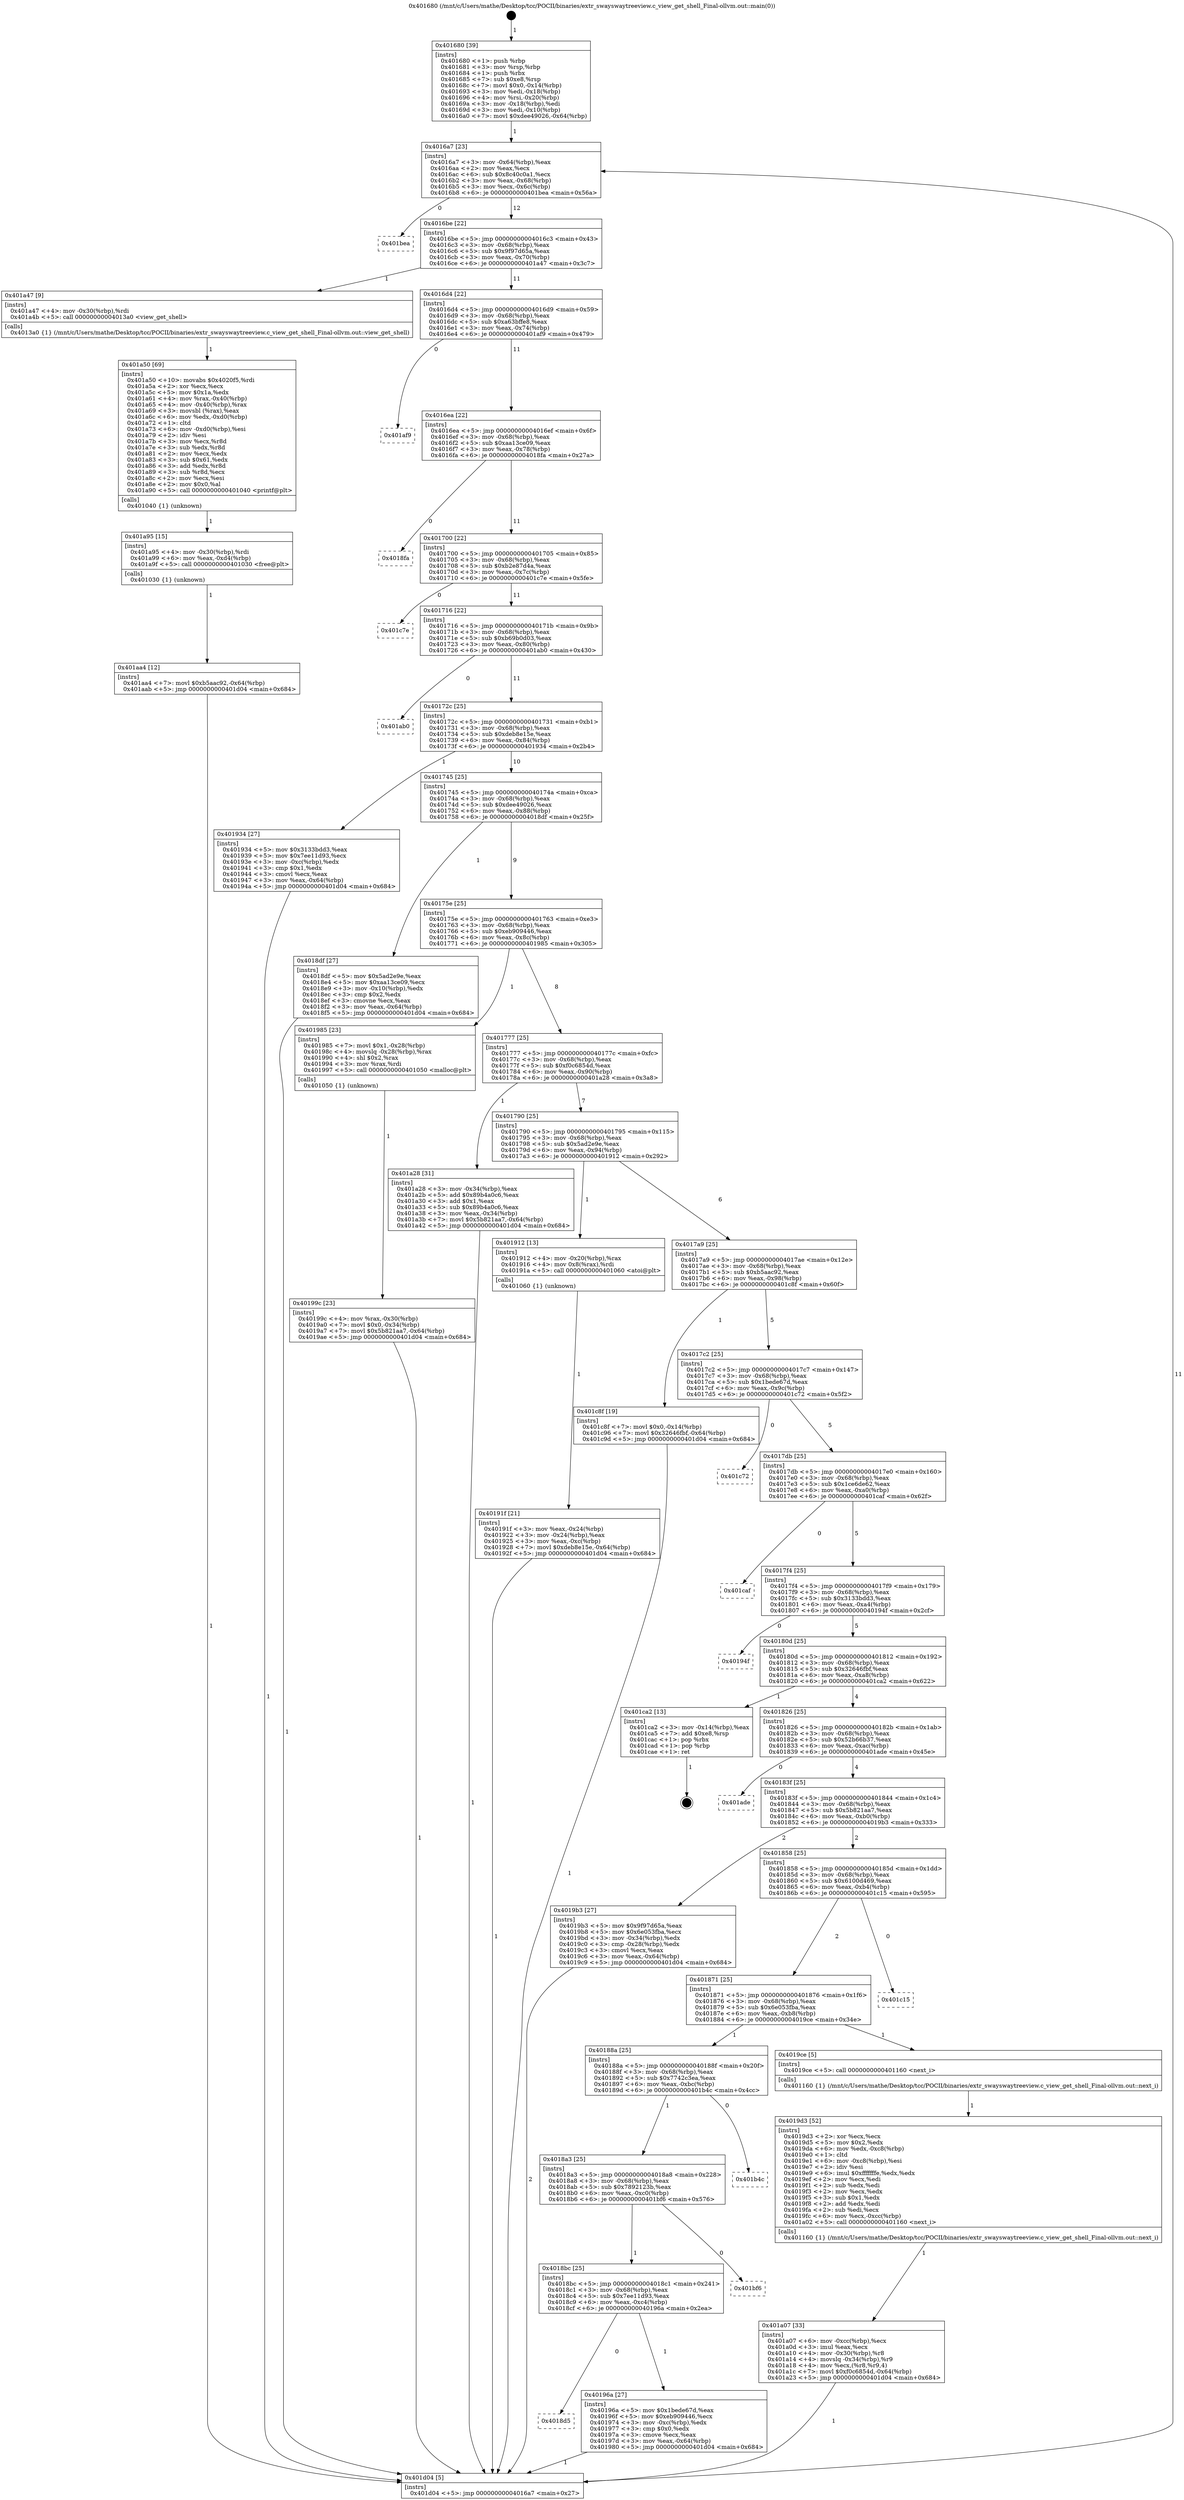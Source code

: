 digraph "0x401680" {
  label = "0x401680 (/mnt/c/Users/mathe/Desktop/tcc/POCII/binaries/extr_swayswaytreeview.c_view_get_shell_Final-ollvm.out::main(0))"
  labelloc = "t"
  node[shape=record]

  Entry [label="",width=0.3,height=0.3,shape=circle,fillcolor=black,style=filled]
  "0x4016a7" [label="{
     0x4016a7 [23]\l
     | [instrs]\l
     &nbsp;&nbsp;0x4016a7 \<+3\>: mov -0x64(%rbp),%eax\l
     &nbsp;&nbsp;0x4016aa \<+2\>: mov %eax,%ecx\l
     &nbsp;&nbsp;0x4016ac \<+6\>: sub $0x8c40c0a1,%ecx\l
     &nbsp;&nbsp;0x4016b2 \<+3\>: mov %eax,-0x68(%rbp)\l
     &nbsp;&nbsp;0x4016b5 \<+3\>: mov %ecx,-0x6c(%rbp)\l
     &nbsp;&nbsp;0x4016b8 \<+6\>: je 0000000000401bea \<main+0x56a\>\l
  }"]
  "0x401bea" [label="{
     0x401bea\l
  }", style=dashed]
  "0x4016be" [label="{
     0x4016be [22]\l
     | [instrs]\l
     &nbsp;&nbsp;0x4016be \<+5\>: jmp 00000000004016c3 \<main+0x43\>\l
     &nbsp;&nbsp;0x4016c3 \<+3\>: mov -0x68(%rbp),%eax\l
     &nbsp;&nbsp;0x4016c6 \<+5\>: sub $0x9f97d65a,%eax\l
     &nbsp;&nbsp;0x4016cb \<+3\>: mov %eax,-0x70(%rbp)\l
     &nbsp;&nbsp;0x4016ce \<+6\>: je 0000000000401a47 \<main+0x3c7\>\l
  }"]
  Exit [label="",width=0.3,height=0.3,shape=circle,fillcolor=black,style=filled,peripheries=2]
  "0x401a47" [label="{
     0x401a47 [9]\l
     | [instrs]\l
     &nbsp;&nbsp;0x401a47 \<+4\>: mov -0x30(%rbp),%rdi\l
     &nbsp;&nbsp;0x401a4b \<+5\>: call 00000000004013a0 \<view_get_shell\>\l
     | [calls]\l
     &nbsp;&nbsp;0x4013a0 \{1\} (/mnt/c/Users/mathe/Desktop/tcc/POCII/binaries/extr_swayswaytreeview.c_view_get_shell_Final-ollvm.out::view_get_shell)\l
  }"]
  "0x4016d4" [label="{
     0x4016d4 [22]\l
     | [instrs]\l
     &nbsp;&nbsp;0x4016d4 \<+5\>: jmp 00000000004016d9 \<main+0x59\>\l
     &nbsp;&nbsp;0x4016d9 \<+3\>: mov -0x68(%rbp),%eax\l
     &nbsp;&nbsp;0x4016dc \<+5\>: sub $0xa63bffe8,%eax\l
     &nbsp;&nbsp;0x4016e1 \<+3\>: mov %eax,-0x74(%rbp)\l
     &nbsp;&nbsp;0x4016e4 \<+6\>: je 0000000000401af9 \<main+0x479\>\l
  }"]
  "0x401aa4" [label="{
     0x401aa4 [12]\l
     | [instrs]\l
     &nbsp;&nbsp;0x401aa4 \<+7\>: movl $0xb5aac92,-0x64(%rbp)\l
     &nbsp;&nbsp;0x401aab \<+5\>: jmp 0000000000401d04 \<main+0x684\>\l
  }"]
  "0x401af9" [label="{
     0x401af9\l
  }", style=dashed]
  "0x4016ea" [label="{
     0x4016ea [22]\l
     | [instrs]\l
     &nbsp;&nbsp;0x4016ea \<+5\>: jmp 00000000004016ef \<main+0x6f\>\l
     &nbsp;&nbsp;0x4016ef \<+3\>: mov -0x68(%rbp),%eax\l
     &nbsp;&nbsp;0x4016f2 \<+5\>: sub $0xaa13ce09,%eax\l
     &nbsp;&nbsp;0x4016f7 \<+3\>: mov %eax,-0x78(%rbp)\l
     &nbsp;&nbsp;0x4016fa \<+6\>: je 00000000004018fa \<main+0x27a\>\l
  }"]
  "0x401a95" [label="{
     0x401a95 [15]\l
     | [instrs]\l
     &nbsp;&nbsp;0x401a95 \<+4\>: mov -0x30(%rbp),%rdi\l
     &nbsp;&nbsp;0x401a99 \<+6\>: mov %eax,-0xd4(%rbp)\l
     &nbsp;&nbsp;0x401a9f \<+5\>: call 0000000000401030 \<free@plt\>\l
     | [calls]\l
     &nbsp;&nbsp;0x401030 \{1\} (unknown)\l
  }"]
  "0x4018fa" [label="{
     0x4018fa\l
  }", style=dashed]
  "0x401700" [label="{
     0x401700 [22]\l
     | [instrs]\l
     &nbsp;&nbsp;0x401700 \<+5\>: jmp 0000000000401705 \<main+0x85\>\l
     &nbsp;&nbsp;0x401705 \<+3\>: mov -0x68(%rbp),%eax\l
     &nbsp;&nbsp;0x401708 \<+5\>: sub $0xb2e87d4a,%eax\l
     &nbsp;&nbsp;0x40170d \<+3\>: mov %eax,-0x7c(%rbp)\l
     &nbsp;&nbsp;0x401710 \<+6\>: je 0000000000401c7e \<main+0x5fe\>\l
  }"]
  "0x401a50" [label="{
     0x401a50 [69]\l
     | [instrs]\l
     &nbsp;&nbsp;0x401a50 \<+10\>: movabs $0x4020f5,%rdi\l
     &nbsp;&nbsp;0x401a5a \<+2\>: xor %ecx,%ecx\l
     &nbsp;&nbsp;0x401a5c \<+5\>: mov $0x1a,%edx\l
     &nbsp;&nbsp;0x401a61 \<+4\>: mov %rax,-0x40(%rbp)\l
     &nbsp;&nbsp;0x401a65 \<+4\>: mov -0x40(%rbp),%rax\l
     &nbsp;&nbsp;0x401a69 \<+3\>: movsbl (%rax),%eax\l
     &nbsp;&nbsp;0x401a6c \<+6\>: mov %edx,-0xd0(%rbp)\l
     &nbsp;&nbsp;0x401a72 \<+1\>: cltd\l
     &nbsp;&nbsp;0x401a73 \<+6\>: mov -0xd0(%rbp),%esi\l
     &nbsp;&nbsp;0x401a79 \<+2\>: idiv %esi\l
     &nbsp;&nbsp;0x401a7b \<+3\>: mov %ecx,%r8d\l
     &nbsp;&nbsp;0x401a7e \<+3\>: sub %edx,%r8d\l
     &nbsp;&nbsp;0x401a81 \<+2\>: mov %ecx,%edx\l
     &nbsp;&nbsp;0x401a83 \<+3\>: sub $0x61,%edx\l
     &nbsp;&nbsp;0x401a86 \<+3\>: add %edx,%r8d\l
     &nbsp;&nbsp;0x401a89 \<+3\>: sub %r8d,%ecx\l
     &nbsp;&nbsp;0x401a8c \<+2\>: mov %ecx,%esi\l
     &nbsp;&nbsp;0x401a8e \<+2\>: mov $0x0,%al\l
     &nbsp;&nbsp;0x401a90 \<+5\>: call 0000000000401040 \<printf@plt\>\l
     | [calls]\l
     &nbsp;&nbsp;0x401040 \{1\} (unknown)\l
  }"]
  "0x401c7e" [label="{
     0x401c7e\l
  }", style=dashed]
  "0x401716" [label="{
     0x401716 [22]\l
     | [instrs]\l
     &nbsp;&nbsp;0x401716 \<+5\>: jmp 000000000040171b \<main+0x9b\>\l
     &nbsp;&nbsp;0x40171b \<+3\>: mov -0x68(%rbp),%eax\l
     &nbsp;&nbsp;0x40171e \<+5\>: sub $0xb69b0d03,%eax\l
     &nbsp;&nbsp;0x401723 \<+3\>: mov %eax,-0x80(%rbp)\l
     &nbsp;&nbsp;0x401726 \<+6\>: je 0000000000401ab0 \<main+0x430\>\l
  }"]
  "0x401a07" [label="{
     0x401a07 [33]\l
     | [instrs]\l
     &nbsp;&nbsp;0x401a07 \<+6\>: mov -0xcc(%rbp),%ecx\l
     &nbsp;&nbsp;0x401a0d \<+3\>: imul %eax,%ecx\l
     &nbsp;&nbsp;0x401a10 \<+4\>: mov -0x30(%rbp),%r8\l
     &nbsp;&nbsp;0x401a14 \<+4\>: movslq -0x34(%rbp),%r9\l
     &nbsp;&nbsp;0x401a18 \<+4\>: mov %ecx,(%r8,%r9,4)\l
     &nbsp;&nbsp;0x401a1c \<+7\>: movl $0xf0c6854d,-0x64(%rbp)\l
     &nbsp;&nbsp;0x401a23 \<+5\>: jmp 0000000000401d04 \<main+0x684\>\l
  }"]
  "0x401ab0" [label="{
     0x401ab0\l
  }", style=dashed]
  "0x40172c" [label="{
     0x40172c [25]\l
     | [instrs]\l
     &nbsp;&nbsp;0x40172c \<+5\>: jmp 0000000000401731 \<main+0xb1\>\l
     &nbsp;&nbsp;0x401731 \<+3\>: mov -0x68(%rbp),%eax\l
     &nbsp;&nbsp;0x401734 \<+5\>: sub $0xdeb8e15e,%eax\l
     &nbsp;&nbsp;0x401739 \<+6\>: mov %eax,-0x84(%rbp)\l
     &nbsp;&nbsp;0x40173f \<+6\>: je 0000000000401934 \<main+0x2b4\>\l
  }"]
  "0x4019d3" [label="{
     0x4019d3 [52]\l
     | [instrs]\l
     &nbsp;&nbsp;0x4019d3 \<+2\>: xor %ecx,%ecx\l
     &nbsp;&nbsp;0x4019d5 \<+5\>: mov $0x2,%edx\l
     &nbsp;&nbsp;0x4019da \<+6\>: mov %edx,-0xc8(%rbp)\l
     &nbsp;&nbsp;0x4019e0 \<+1\>: cltd\l
     &nbsp;&nbsp;0x4019e1 \<+6\>: mov -0xc8(%rbp),%esi\l
     &nbsp;&nbsp;0x4019e7 \<+2\>: idiv %esi\l
     &nbsp;&nbsp;0x4019e9 \<+6\>: imul $0xfffffffe,%edx,%edx\l
     &nbsp;&nbsp;0x4019ef \<+2\>: mov %ecx,%edi\l
     &nbsp;&nbsp;0x4019f1 \<+2\>: sub %edx,%edi\l
     &nbsp;&nbsp;0x4019f3 \<+2\>: mov %ecx,%edx\l
     &nbsp;&nbsp;0x4019f5 \<+3\>: sub $0x1,%edx\l
     &nbsp;&nbsp;0x4019f8 \<+2\>: add %edx,%edi\l
     &nbsp;&nbsp;0x4019fa \<+2\>: sub %edi,%ecx\l
     &nbsp;&nbsp;0x4019fc \<+6\>: mov %ecx,-0xcc(%rbp)\l
     &nbsp;&nbsp;0x401a02 \<+5\>: call 0000000000401160 \<next_i\>\l
     | [calls]\l
     &nbsp;&nbsp;0x401160 \{1\} (/mnt/c/Users/mathe/Desktop/tcc/POCII/binaries/extr_swayswaytreeview.c_view_get_shell_Final-ollvm.out::next_i)\l
  }"]
  "0x401934" [label="{
     0x401934 [27]\l
     | [instrs]\l
     &nbsp;&nbsp;0x401934 \<+5\>: mov $0x3133bdd3,%eax\l
     &nbsp;&nbsp;0x401939 \<+5\>: mov $0x7ee11d93,%ecx\l
     &nbsp;&nbsp;0x40193e \<+3\>: mov -0xc(%rbp),%edx\l
     &nbsp;&nbsp;0x401941 \<+3\>: cmp $0x1,%edx\l
     &nbsp;&nbsp;0x401944 \<+3\>: cmovl %ecx,%eax\l
     &nbsp;&nbsp;0x401947 \<+3\>: mov %eax,-0x64(%rbp)\l
     &nbsp;&nbsp;0x40194a \<+5\>: jmp 0000000000401d04 \<main+0x684\>\l
  }"]
  "0x401745" [label="{
     0x401745 [25]\l
     | [instrs]\l
     &nbsp;&nbsp;0x401745 \<+5\>: jmp 000000000040174a \<main+0xca\>\l
     &nbsp;&nbsp;0x40174a \<+3\>: mov -0x68(%rbp),%eax\l
     &nbsp;&nbsp;0x40174d \<+5\>: sub $0xdee49026,%eax\l
     &nbsp;&nbsp;0x401752 \<+6\>: mov %eax,-0x88(%rbp)\l
     &nbsp;&nbsp;0x401758 \<+6\>: je 00000000004018df \<main+0x25f\>\l
  }"]
  "0x40199c" [label="{
     0x40199c [23]\l
     | [instrs]\l
     &nbsp;&nbsp;0x40199c \<+4\>: mov %rax,-0x30(%rbp)\l
     &nbsp;&nbsp;0x4019a0 \<+7\>: movl $0x0,-0x34(%rbp)\l
     &nbsp;&nbsp;0x4019a7 \<+7\>: movl $0x5b821aa7,-0x64(%rbp)\l
     &nbsp;&nbsp;0x4019ae \<+5\>: jmp 0000000000401d04 \<main+0x684\>\l
  }"]
  "0x4018df" [label="{
     0x4018df [27]\l
     | [instrs]\l
     &nbsp;&nbsp;0x4018df \<+5\>: mov $0x5ad2e9e,%eax\l
     &nbsp;&nbsp;0x4018e4 \<+5\>: mov $0xaa13ce09,%ecx\l
     &nbsp;&nbsp;0x4018e9 \<+3\>: mov -0x10(%rbp),%edx\l
     &nbsp;&nbsp;0x4018ec \<+3\>: cmp $0x2,%edx\l
     &nbsp;&nbsp;0x4018ef \<+3\>: cmovne %ecx,%eax\l
     &nbsp;&nbsp;0x4018f2 \<+3\>: mov %eax,-0x64(%rbp)\l
     &nbsp;&nbsp;0x4018f5 \<+5\>: jmp 0000000000401d04 \<main+0x684\>\l
  }"]
  "0x40175e" [label="{
     0x40175e [25]\l
     | [instrs]\l
     &nbsp;&nbsp;0x40175e \<+5\>: jmp 0000000000401763 \<main+0xe3\>\l
     &nbsp;&nbsp;0x401763 \<+3\>: mov -0x68(%rbp),%eax\l
     &nbsp;&nbsp;0x401766 \<+5\>: sub $0xeb909446,%eax\l
     &nbsp;&nbsp;0x40176b \<+6\>: mov %eax,-0x8c(%rbp)\l
     &nbsp;&nbsp;0x401771 \<+6\>: je 0000000000401985 \<main+0x305\>\l
  }"]
  "0x401d04" [label="{
     0x401d04 [5]\l
     | [instrs]\l
     &nbsp;&nbsp;0x401d04 \<+5\>: jmp 00000000004016a7 \<main+0x27\>\l
  }"]
  "0x401680" [label="{
     0x401680 [39]\l
     | [instrs]\l
     &nbsp;&nbsp;0x401680 \<+1\>: push %rbp\l
     &nbsp;&nbsp;0x401681 \<+3\>: mov %rsp,%rbp\l
     &nbsp;&nbsp;0x401684 \<+1\>: push %rbx\l
     &nbsp;&nbsp;0x401685 \<+7\>: sub $0xe8,%rsp\l
     &nbsp;&nbsp;0x40168c \<+7\>: movl $0x0,-0x14(%rbp)\l
     &nbsp;&nbsp;0x401693 \<+3\>: mov %edi,-0x18(%rbp)\l
     &nbsp;&nbsp;0x401696 \<+4\>: mov %rsi,-0x20(%rbp)\l
     &nbsp;&nbsp;0x40169a \<+3\>: mov -0x18(%rbp),%edi\l
     &nbsp;&nbsp;0x40169d \<+3\>: mov %edi,-0x10(%rbp)\l
     &nbsp;&nbsp;0x4016a0 \<+7\>: movl $0xdee49026,-0x64(%rbp)\l
  }"]
  "0x4018d5" [label="{
     0x4018d5\l
  }", style=dashed]
  "0x401985" [label="{
     0x401985 [23]\l
     | [instrs]\l
     &nbsp;&nbsp;0x401985 \<+7\>: movl $0x1,-0x28(%rbp)\l
     &nbsp;&nbsp;0x40198c \<+4\>: movslq -0x28(%rbp),%rax\l
     &nbsp;&nbsp;0x401990 \<+4\>: shl $0x2,%rax\l
     &nbsp;&nbsp;0x401994 \<+3\>: mov %rax,%rdi\l
     &nbsp;&nbsp;0x401997 \<+5\>: call 0000000000401050 \<malloc@plt\>\l
     | [calls]\l
     &nbsp;&nbsp;0x401050 \{1\} (unknown)\l
  }"]
  "0x401777" [label="{
     0x401777 [25]\l
     | [instrs]\l
     &nbsp;&nbsp;0x401777 \<+5\>: jmp 000000000040177c \<main+0xfc\>\l
     &nbsp;&nbsp;0x40177c \<+3\>: mov -0x68(%rbp),%eax\l
     &nbsp;&nbsp;0x40177f \<+5\>: sub $0xf0c6854d,%eax\l
     &nbsp;&nbsp;0x401784 \<+6\>: mov %eax,-0x90(%rbp)\l
     &nbsp;&nbsp;0x40178a \<+6\>: je 0000000000401a28 \<main+0x3a8\>\l
  }"]
  "0x40196a" [label="{
     0x40196a [27]\l
     | [instrs]\l
     &nbsp;&nbsp;0x40196a \<+5\>: mov $0x1bede67d,%eax\l
     &nbsp;&nbsp;0x40196f \<+5\>: mov $0xeb909446,%ecx\l
     &nbsp;&nbsp;0x401974 \<+3\>: mov -0xc(%rbp),%edx\l
     &nbsp;&nbsp;0x401977 \<+3\>: cmp $0x0,%edx\l
     &nbsp;&nbsp;0x40197a \<+3\>: cmove %ecx,%eax\l
     &nbsp;&nbsp;0x40197d \<+3\>: mov %eax,-0x64(%rbp)\l
     &nbsp;&nbsp;0x401980 \<+5\>: jmp 0000000000401d04 \<main+0x684\>\l
  }"]
  "0x401a28" [label="{
     0x401a28 [31]\l
     | [instrs]\l
     &nbsp;&nbsp;0x401a28 \<+3\>: mov -0x34(%rbp),%eax\l
     &nbsp;&nbsp;0x401a2b \<+5\>: add $0x89b4a0c6,%eax\l
     &nbsp;&nbsp;0x401a30 \<+3\>: add $0x1,%eax\l
     &nbsp;&nbsp;0x401a33 \<+5\>: sub $0x89b4a0c6,%eax\l
     &nbsp;&nbsp;0x401a38 \<+3\>: mov %eax,-0x34(%rbp)\l
     &nbsp;&nbsp;0x401a3b \<+7\>: movl $0x5b821aa7,-0x64(%rbp)\l
     &nbsp;&nbsp;0x401a42 \<+5\>: jmp 0000000000401d04 \<main+0x684\>\l
  }"]
  "0x401790" [label="{
     0x401790 [25]\l
     | [instrs]\l
     &nbsp;&nbsp;0x401790 \<+5\>: jmp 0000000000401795 \<main+0x115\>\l
     &nbsp;&nbsp;0x401795 \<+3\>: mov -0x68(%rbp),%eax\l
     &nbsp;&nbsp;0x401798 \<+5\>: sub $0x5ad2e9e,%eax\l
     &nbsp;&nbsp;0x40179d \<+6\>: mov %eax,-0x94(%rbp)\l
     &nbsp;&nbsp;0x4017a3 \<+6\>: je 0000000000401912 \<main+0x292\>\l
  }"]
  "0x4018bc" [label="{
     0x4018bc [25]\l
     | [instrs]\l
     &nbsp;&nbsp;0x4018bc \<+5\>: jmp 00000000004018c1 \<main+0x241\>\l
     &nbsp;&nbsp;0x4018c1 \<+3\>: mov -0x68(%rbp),%eax\l
     &nbsp;&nbsp;0x4018c4 \<+5\>: sub $0x7ee11d93,%eax\l
     &nbsp;&nbsp;0x4018c9 \<+6\>: mov %eax,-0xc4(%rbp)\l
     &nbsp;&nbsp;0x4018cf \<+6\>: je 000000000040196a \<main+0x2ea\>\l
  }"]
  "0x401912" [label="{
     0x401912 [13]\l
     | [instrs]\l
     &nbsp;&nbsp;0x401912 \<+4\>: mov -0x20(%rbp),%rax\l
     &nbsp;&nbsp;0x401916 \<+4\>: mov 0x8(%rax),%rdi\l
     &nbsp;&nbsp;0x40191a \<+5\>: call 0000000000401060 \<atoi@plt\>\l
     | [calls]\l
     &nbsp;&nbsp;0x401060 \{1\} (unknown)\l
  }"]
  "0x4017a9" [label="{
     0x4017a9 [25]\l
     | [instrs]\l
     &nbsp;&nbsp;0x4017a9 \<+5\>: jmp 00000000004017ae \<main+0x12e\>\l
     &nbsp;&nbsp;0x4017ae \<+3\>: mov -0x68(%rbp),%eax\l
     &nbsp;&nbsp;0x4017b1 \<+5\>: sub $0xb5aac92,%eax\l
     &nbsp;&nbsp;0x4017b6 \<+6\>: mov %eax,-0x98(%rbp)\l
     &nbsp;&nbsp;0x4017bc \<+6\>: je 0000000000401c8f \<main+0x60f\>\l
  }"]
  "0x40191f" [label="{
     0x40191f [21]\l
     | [instrs]\l
     &nbsp;&nbsp;0x40191f \<+3\>: mov %eax,-0x24(%rbp)\l
     &nbsp;&nbsp;0x401922 \<+3\>: mov -0x24(%rbp),%eax\l
     &nbsp;&nbsp;0x401925 \<+3\>: mov %eax,-0xc(%rbp)\l
     &nbsp;&nbsp;0x401928 \<+7\>: movl $0xdeb8e15e,-0x64(%rbp)\l
     &nbsp;&nbsp;0x40192f \<+5\>: jmp 0000000000401d04 \<main+0x684\>\l
  }"]
  "0x401bf6" [label="{
     0x401bf6\l
  }", style=dashed]
  "0x401c8f" [label="{
     0x401c8f [19]\l
     | [instrs]\l
     &nbsp;&nbsp;0x401c8f \<+7\>: movl $0x0,-0x14(%rbp)\l
     &nbsp;&nbsp;0x401c96 \<+7\>: movl $0x32646fbf,-0x64(%rbp)\l
     &nbsp;&nbsp;0x401c9d \<+5\>: jmp 0000000000401d04 \<main+0x684\>\l
  }"]
  "0x4017c2" [label="{
     0x4017c2 [25]\l
     | [instrs]\l
     &nbsp;&nbsp;0x4017c2 \<+5\>: jmp 00000000004017c7 \<main+0x147\>\l
     &nbsp;&nbsp;0x4017c7 \<+3\>: mov -0x68(%rbp),%eax\l
     &nbsp;&nbsp;0x4017ca \<+5\>: sub $0x1bede67d,%eax\l
     &nbsp;&nbsp;0x4017cf \<+6\>: mov %eax,-0x9c(%rbp)\l
     &nbsp;&nbsp;0x4017d5 \<+6\>: je 0000000000401c72 \<main+0x5f2\>\l
  }"]
  "0x4018a3" [label="{
     0x4018a3 [25]\l
     | [instrs]\l
     &nbsp;&nbsp;0x4018a3 \<+5\>: jmp 00000000004018a8 \<main+0x228\>\l
     &nbsp;&nbsp;0x4018a8 \<+3\>: mov -0x68(%rbp),%eax\l
     &nbsp;&nbsp;0x4018ab \<+5\>: sub $0x7892123b,%eax\l
     &nbsp;&nbsp;0x4018b0 \<+6\>: mov %eax,-0xc0(%rbp)\l
     &nbsp;&nbsp;0x4018b6 \<+6\>: je 0000000000401bf6 \<main+0x576\>\l
  }"]
  "0x401c72" [label="{
     0x401c72\l
  }", style=dashed]
  "0x4017db" [label="{
     0x4017db [25]\l
     | [instrs]\l
     &nbsp;&nbsp;0x4017db \<+5\>: jmp 00000000004017e0 \<main+0x160\>\l
     &nbsp;&nbsp;0x4017e0 \<+3\>: mov -0x68(%rbp),%eax\l
     &nbsp;&nbsp;0x4017e3 \<+5\>: sub $0x1ce6de62,%eax\l
     &nbsp;&nbsp;0x4017e8 \<+6\>: mov %eax,-0xa0(%rbp)\l
     &nbsp;&nbsp;0x4017ee \<+6\>: je 0000000000401caf \<main+0x62f\>\l
  }"]
  "0x401b4c" [label="{
     0x401b4c\l
  }", style=dashed]
  "0x401caf" [label="{
     0x401caf\l
  }", style=dashed]
  "0x4017f4" [label="{
     0x4017f4 [25]\l
     | [instrs]\l
     &nbsp;&nbsp;0x4017f4 \<+5\>: jmp 00000000004017f9 \<main+0x179\>\l
     &nbsp;&nbsp;0x4017f9 \<+3\>: mov -0x68(%rbp),%eax\l
     &nbsp;&nbsp;0x4017fc \<+5\>: sub $0x3133bdd3,%eax\l
     &nbsp;&nbsp;0x401801 \<+6\>: mov %eax,-0xa4(%rbp)\l
     &nbsp;&nbsp;0x401807 \<+6\>: je 000000000040194f \<main+0x2cf\>\l
  }"]
  "0x40188a" [label="{
     0x40188a [25]\l
     | [instrs]\l
     &nbsp;&nbsp;0x40188a \<+5\>: jmp 000000000040188f \<main+0x20f\>\l
     &nbsp;&nbsp;0x40188f \<+3\>: mov -0x68(%rbp),%eax\l
     &nbsp;&nbsp;0x401892 \<+5\>: sub $0x7742c3ea,%eax\l
     &nbsp;&nbsp;0x401897 \<+6\>: mov %eax,-0xbc(%rbp)\l
     &nbsp;&nbsp;0x40189d \<+6\>: je 0000000000401b4c \<main+0x4cc\>\l
  }"]
  "0x40194f" [label="{
     0x40194f\l
  }", style=dashed]
  "0x40180d" [label="{
     0x40180d [25]\l
     | [instrs]\l
     &nbsp;&nbsp;0x40180d \<+5\>: jmp 0000000000401812 \<main+0x192\>\l
     &nbsp;&nbsp;0x401812 \<+3\>: mov -0x68(%rbp),%eax\l
     &nbsp;&nbsp;0x401815 \<+5\>: sub $0x32646fbf,%eax\l
     &nbsp;&nbsp;0x40181a \<+6\>: mov %eax,-0xa8(%rbp)\l
     &nbsp;&nbsp;0x401820 \<+6\>: je 0000000000401ca2 \<main+0x622\>\l
  }"]
  "0x4019ce" [label="{
     0x4019ce [5]\l
     | [instrs]\l
     &nbsp;&nbsp;0x4019ce \<+5\>: call 0000000000401160 \<next_i\>\l
     | [calls]\l
     &nbsp;&nbsp;0x401160 \{1\} (/mnt/c/Users/mathe/Desktop/tcc/POCII/binaries/extr_swayswaytreeview.c_view_get_shell_Final-ollvm.out::next_i)\l
  }"]
  "0x401ca2" [label="{
     0x401ca2 [13]\l
     | [instrs]\l
     &nbsp;&nbsp;0x401ca2 \<+3\>: mov -0x14(%rbp),%eax\l
     &nbsp;&nbsp;0x401ca5 \<+7\>: add $0xe8,%rsp\l
     &nbsp;&nbsp;0x401cac \<+1\>: pop %rbx\l
     &nbsp;&nbsp;0x401cad \<+1\>: pop %rbp\l
     &nbsp;&nbsp;0x401cae \<+1\>: ret\l
  }"]
  "0x401826" [label="{
     0x401826 [25]\l
     | [instrs]\l
     &nbsp;&nbsp;0x401826 \<+5\>: jmp 000000000040182b \<main+0x1ab\>\l
     &nbsp;&nbsp;0x40182b \<+3\>: mov -0x68(%rbp),%eax\l
     &nbsp;&nbsp;0x40182e \<+5\>: sub $0x52b66b37,%eax\l
     &nbsp;&nbsp;0x401833 \<+6\>: mov %eax,-0xac(%rbp)\l
     &nbsp;&nbsp;0x401839 \<+6\>: je 0000000000401ade \<main+0x45e\>\l
  }"]
  "0x401871" [label="{
     0x401871 [25]\l
     | [instrs]\l
     &nbsp;&nbsp;0x401871 \<+5\>: jmp 0000000000401876 \<main+0x1f6\>\l
     &nbsp;&nbsp;0x401876 \<+3\>: mov -0x68(%rbp),%eax\l
     &nbsp;&nbsp;0x401879 \<+5\>: sub $0x6e053fba,%eax\l
     &nbsp;&nbsp;0x40187e \<+6\>: mov %eax,-0xb8(%rbp)\l
     &nbsp;&nbsp;0x401884 \<+6\>: je 00000000004019ce \<main+0x34e\>\l
  }"]
  "0x401ade" [label="{
     0x401ade\l
  }", style=dashed]
  "0x40183f" [label="{
     0x40183f [25]\l
     | [instrs]\l
     &nbsp;&nbsp;0x40183f \<+5\>: jmp 0000000000401844 \<main+0x1c4\>\l
     &nbsp;&nbsp;0x401844 \<+3\>: mov -0x68(%rbp),%eax\l
     &nbsp;&nbsp;0x401847 \<+5\>: sub $0x5b821aa7,%eax\l
     &nbsp;&nbsp;0x40184c \<+6\>: mov %eax,-0xb0(%rbp)\l
     &nbsp;&nbsp;0x401852 \<+6\>: je 00000000004019b3 \<main+0x333\>\l
  }"]
  "0x401c15" [label="{
     0x401c15\l
  }", style=dashed]
  "0x4019b3" [label="{
     0x4019b3 [27]\l
     | [instrs]\l
     &nbsp;&nbsp;0x4019b3 \<+5\>: mov $0x9f97d65a,%eax\l
     &nbsp;&nbsp;0x4019b8 \<+5\>: mov $0x6e053fba,%ecx\l
     &nbsp;&nbsp;0x4019bd \<+3\>: mov -0x34(%rbp),%edx\l
     &nbsp;&nbsp;0x4019c0 \<+3\>: cmp -0x28(%rbp),%edx\l
     &nbsp;&nbsp;0x4019c3 \<+3\>: cmovl %ecx,%eax\l
     &nbsp;&nbsp;0x4019c6 \<+3\>: mov %eax,-0x64(%rbp)\l
     &nbsp;&nbsp;0x4019c9 \<+5\>: jmp 0000000000401d04 \<main+0x684\>\l
  }"]
  "0x401858" [label="{
     0x401858 [25]\l
     | [instrs]\l
     &nbsp;&nbsp;0x401858 \<+5\>: jmp 000000000040185d \<main+0x1dd\>\l
     &nbsp;&nbsp;0x40185d \<+3\>: mov -0x68(%rbp),%eax\l
     &nbsp;&nbsp;0x401860 \<+5\>: sub $0x6100d469,%eax\l
     &nbsp;&nbsp;0x401865 \<+6\>: mov %eax,-0xb4(%rbp)\l
     &nbsp;&nbsp;0x40186b \<+6\>: je 0000000000401c15 \<main+0x595\>\l
  }"]
  Entry -> "0x401680" [label=" 1"]
  "0x4016a7" -> "0x401bea" [label=" 0"]
  "0x4016a7" -> "0x4016be" [label=" 12"]
  "0x401ca2" -> Exit [label=" 1"]
  "0x4016be" -> "0x401a47" [label=" 1"]
  "0x4016be" -> "0x4016d4" [label=" 11"]
  "0x401c8f" -> "0x401d04" [label=" 1"]
  "0x4016d4" -> "0x401af9" [label=" 0"]
  "0x4016d4" -> "0x4016ea" [label=" 11"]
  "0x401aa4" -> "0x401d04" [label=" 1"]
  "0x4016ea" -> "0x4018fa" [label=" 0"]
  "0x4016ea" -> "0x401700" [label=" 11"]
  "0x401a95" -> "0x401aa4" [label=" 1"]
  "0x401700" -> "0x401c7e" [label=" 0"]
  "0x401700" -> "0x401716" [label=" 11"]
  "0x401a50" -> "0x401a95" [label=" 1"]
  "0x401716" -> "0x401ab0" [label=" 0"]
  "0x401716" -> "0x40172c" [label=" 11"]
  "0x401a47" -> "0x401a50" [label=" 1"]
  "0x40172c" -> "0x401934" [label=" 1"]
  "0x40172c" -> "0x401745" [label=" 10"]
  "0x401a28" -> "0x401d04" [label=" 1"]
  "0x401745" -> "0x4018df" [label=" 1"]
  "0x401745" -> "0x40175e" [label=" 9"]
  "0x4018df" -> "0x401d04" [label=" 1"]
  "0x401680" -> "0x4016a7" [label=" 1"]
  "0x401d04" -> "0x4016a7" [label=" 11"]
  "0x401a07" -> "0x401d04" [label=" 1"]
  "0x40175e" -> "0x401985" [label=" 1"]
  "0x40175e" -> "0x401777" [label=" 8"]
  "0x4019d3" -> "0x401a07" [label=" 1"]
  "0x401777" -> "0x401a28" [label=" 1"]
  "0x401777" -> "0x401790" [label=" 7"]
  "0x4019ce" -> "0x4019d3" [label=" 1"]
  "0x401790" -> "0x401912" [label=" 1"]
  "0x401790" -> "0x4017a9" [label=" 6"]
  "0x401912" -> "0x40191f" [label=" 1"]
  "0x40191f" -> "0x401d04" [label=" 1"]
  "0x401934" -> "0x401d04" [label=" 1"]
  "0x40199c" -> "0x401d04" [label=" 1"]
  "0x4017a9" -> "0x401c8f" [label=" 1"]
  "0x4017a9" -> "0x4017c2" [label=" 5"]
  "0x401985" -> "0x40199c" [label=" 1"]
  "0x4017c2" -> "0x401c72" [label=" 0"]
  "0x4017c2" -> "0x4017db" [label=" 5"]
  "0x4018bc" -> "0x4018d5" [label=" 0"]
  "0x4017db" -> "0x401caf" [label=" 0"]
  "0x4017db" -> "0x4017f4" [label=" 5"]
  "0x4018bc" -> "0x40196a" [label=" 1"]
  "0x4017f4" -> "0x40194f" [label=" 0"]
  "0x4017f4" -> "0x40180d" [label=" 5"]
  "0x4018a3" -> "0x4018bc" [label=" 1"]
  "0x40180d" -> "0x401ca2" [label=" 1"]
  "0x40180d" -> "0x401826" [label=" 4"]
  "0x4018a3" -> "0x401bf6" [label=" 0"]
  "0x401826" -> "0x401ade" [label=" 0"]
  "0x401826" -> "0x40183f" [label=" 4"]
  "0x40188a" -> "0x4018a3" [label=" 1"]
  "0x40183f" -> "0x4019b3" [label=" 2"]
  "0x40183f" -> "0x401858" [label=" 2"]
  "0x40188a" -> "0x401b4c" [label=" 0"]
  "0x401858" -> "0x401c15" [label=" 0"]
  "0x401858" -> "0x401871" [label=" 2"]
  "0x40196a" -> "0x401d04" [label=" 1"]
  "0x401871" -> "0x4019ce" [label=" 1"]
  "0x401871" -> "0x40188a" [label=" 1"]
  "0x4019b3" -> "0x401d04" [label=" 2"]
}
